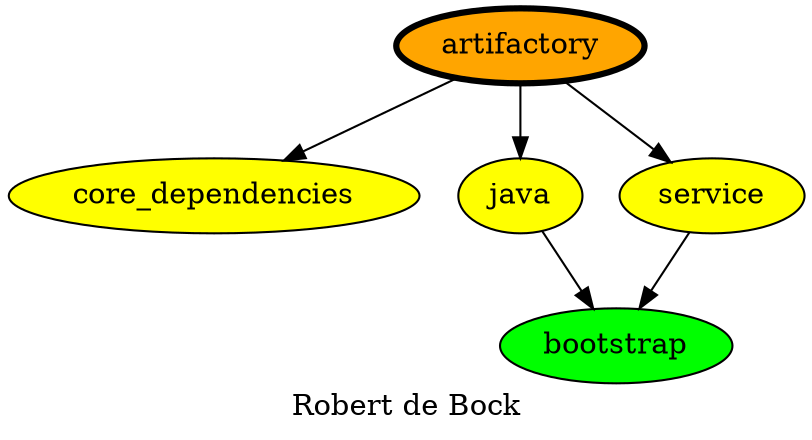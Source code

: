 digraph PhiloDilemma {
  label = "Robert de Bock" ;
  overlap=false
  {
    bootstrap [fillcolor=green style=filled]
    core_dependencies [fillcolor=yellow style=filled]
    java [fillcolor=yellow style=filled]
    service [fillcolor=yellow style=filled]
    artifactory [fillcolor=orange style=filled penwidth=3]
  }
  {java service} -> bootstrap
  artifactory -> {java service core_dependencies}
}
